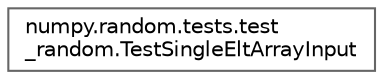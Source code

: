 digraph "Graphical Class Hierarchy"
{
 // LATEX_PDF_SIZE
  bgcolor="transparent";
  edge [fontname=Helvetica,fontsize=10,labelfontname=Helvetica,labelfontsize=10];
  node [fontname=Helvetica,fontsize=10,shape=box,height=0.2,width=0.4];
  rankdir="LR";
  Node0 [id="Node000000",label="numpy.random.tests.test\l_random.TestSingleEltArrayInput",height=0.2,width=0.4,color="grey40", fillcolor="white", style="filled",URL="$de/df9/classnumpy_1_1random_1_1tests_1_1test__random_1_1TestSingleEltArrayInput.html",tooltip=" "];
}
